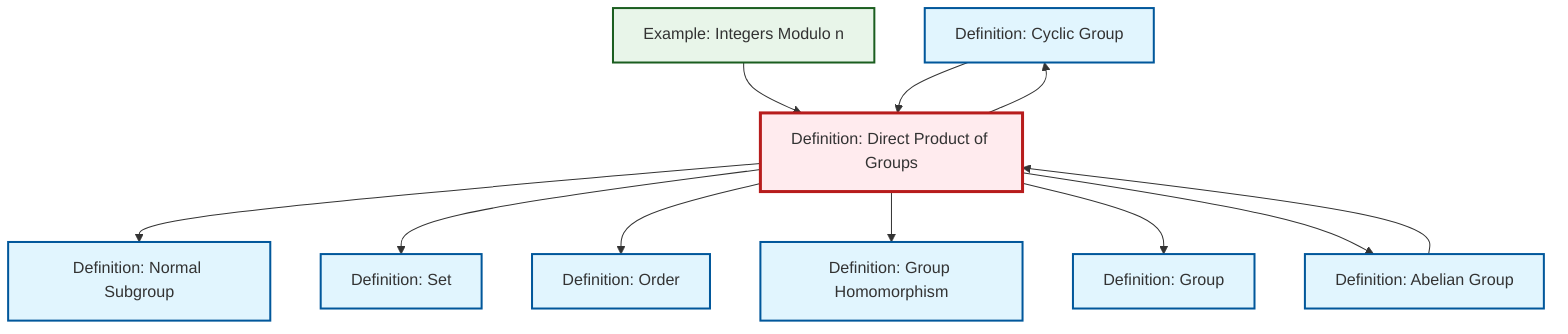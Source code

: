 graph TD
    classDef definition fill:#e1f5fe,stroke:#01579b,stroke-width:2px
    classDef theorem fill:#f3e5f5,stroke:#4a148c,stroke-width:2px
    classDef axiom fill:#fff3e0,stroke:#e65100,stroke-width:2px
    classDef example fill:#e8f5e9,stroke:#1b5e20,stroke-width:2px
    classDef current fill:#ffebee,stroke:#b71c1c,stroke-width:3px
    def-set["Definition: Set"]:::definition
    def-normal-subgroup["Definition: Normal Subgroup"]:::definition
    def-cyclic-group["Definition: Cyclic Group"]:::definition
    def-order["Definition: Order"]:::definition
    def-direct-product["Definition: Direct Product of Groups"]:::definition
    ex-quotient-integers-mod-n["Example: Integers Modulo n"]:::example
    def-homomorphism["Definition: Group Homomorphism"]:::definition
    def-group["Definition: Group"]:::definition
    def-abelian-group["Definition: Abelian Group"]:::definition
    def-direct-product --> def-normal-subgroup
    ex-quotient-integers-mod-n --> def-direct-product
    def-direct-product --> def-set
    def-direct-product --> def-order
    def-cyclic-group --> def-direct-product
    def-abelian-group --> def-direct-product
    def-direct-product --> def-homomorphism
    def-direct-product --> def-cyclic-group
    def-direct-product --> def-group
    def-direct-product --> def-abelian-group
    class def-direct-product current